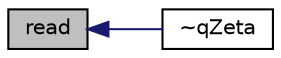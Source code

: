 digraph "read"
{
  bgcolor="transparent";
  edge [fontname="Helvetica",fontsize="10",labelfontname="Helvetica",labelfontsize="10"];
  node [fontname="Helvetica",fontsize="10",shape=record];
  rankdir="LR";
  Node678 [label="read",height=0.2,width=0.4,color="black", fillcolor="grey75", style="filled", fontcolor="black"];
  Node678 -> Node679 [dir="back",color="midnightblue",fontsize="10",style="solid",fontname="Helvetica"];
  Node679 [label="~qZeta",height=0.2,width=0.4,color="black",URL="$a32073.html#afcea8f92b19bd14efc85e4bd9ff2e784",tooltip="Destructor. "];
}
